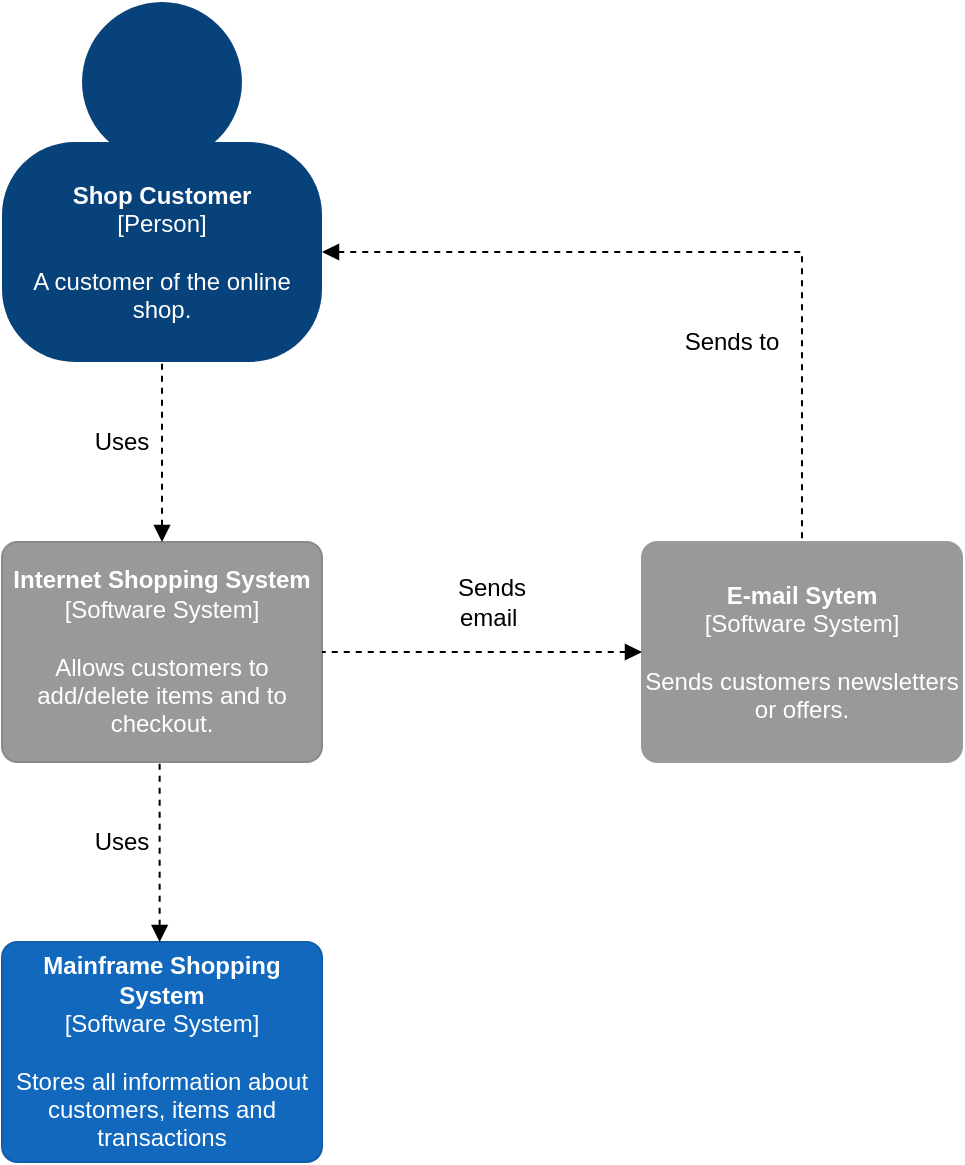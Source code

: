 <mxfile version="12.8.1" type="device"><diagram id="R9nMRlGJBQIZmCPSgQW9" name="Page-1"><mxGraphModel dx="1056" dy="607" grid="1" gridSize="10" guides="1" tooltips="1" connect="1" arrows="1" fold="1" page="1" pageScale="1" pageWidth="827" pageHeight="1169" math="0" shadow="0"><root><mxCell id="0"/><mxCell id="1" parent="0"/><mxCell id="0vr2_xvZ4gG1Ke_AR_oL-1" value="" style="group;rounded=0;labelBackgroundColor=none;fillColor=none;fontColor=#ffffff;align=center;html=1;" vertex="1" connectable="0" parent="1"><mxGeometry x="210" y="130" width="160" height="180" as="geometry"/><C4Person as="c4"/></mxCell><object label="&lt;b&gt;Shop Customer&lt;/b&gt;&lt;br&gt;&lt;div&gt;[Person]&lt;/div&gt;&lt;div&gt;&lt;br&gt;&lt;/div&gt;&lt;div&gt;A customer of the online shop.&lt;/div&gt;" placeholders="1" c4Name="name" c4Type="body" c4Description="Description" id="0vr2_xvZ4gG1Ke_AR_oL-2"><mxCell style="rounded=1;whiteSpace=wrap;html=1;labelBackgroundColor=none;fillColor=#08427b;fontColor=#ffffff;align=center;arcSize=33;strokeColor=3c7fc0;" vertex="1" parent="0vr2_xvZ4gG1Ke_AR_oL-1"><mxGeometry y="70" width="160" height="110" as="geometry"/><C4Person as="c4"/></mxCell></object><mxCell id="0vr2_xvZ4gG1Ke_AR_oL-3" value="" style="ellipse;whiteSpace=wrap;html=1;aspect=fixed;rounded=0;labelBackgroundColor=none;fillColor=#08427b;fontSize=12;fontColor=#ffffff;align=center;strokeColor=3c7fc0;" vertex="1" parent="0vr2_xvZ4gG1Ke_AR_oL-1"><mxGeometry x="40" width="80" height="80" as="geometry"/><C4Person as="c4"/></mxCell><object label="&lt;b&gt;Internet Shopping System&lt;/b&gt;&lt;br&gt;&lt;div&gt;[Software System]&lt;/div&gt;&lt;div&gt;&lt;br&gt;&lt;/div&gt;&lt;div&gt;Allows customers to add/delete items and to checkout.&lt;/div&gt;" placeholders="1" c4Name="name" c4Type="SoftwareSystemDependency" c4Description="Description" id="0vr2_xvZ4gG1Ke_AR_oL-5"><mxCell style="rounded=1;whiteSpace=wrap;html=1;labelBackgroundColor=none;fillColor=#999999;fontColor=#ffffff;align=center;arcSize=7;strokeColor=#8a8a8a;" vertex="1" parent="1"><mxGeometry x="210" y="400" width="160" height="110" as="geometry"/><C4SoftwareSystemDependency as="c4"/></mxCell></object><object label="&lt;b&gt;E-mail Sytem&lt;/b&gt;&lt;div&gt;[Software System]&lt;/div&gt;&lt;div&gt;&lt;br&gt;&lt;/div&gt;&lt;div&gt;Sends customers newsletters or offers.&lt;/div&gt;" placeholders="1" c4Name="name" c4Type="SoftwareSystem" c4Description="Description" id="0vr2_xvZ4gG1Ke_AR_oL-6"><mxCell style="rounded=1;whiteSpace=wrap;html=1;labelBackgroundColor=none;fillColor=#999999;fontColor=#ffffff;align=center;arcSize=7;strokeColor=#999999;" vertex="1" parent="1"><mxGeometry x="530" y="400" width="160" height="110" as="geometry"/><C4SoftwareSystem as="c4"/></mxCell></object><object label="&lt;b&gt;Mainframe Shopping System&lt;/b&gt;&lt;div&gt;[Software System]&lt;/div&gt;&lt;div&gt;&lt;br&gt;&lt;/div&gt;&lt;div&gt;Stores all information about customers, items and transactions&lt;/div&gt;" placeholders="1" c4Name="name" c4Type="SoftwareSystem" c4Description="Description" id="0vr2_xvZ4gG1Ke_AR_oL-7"><mxCell style="rounded=1;whiteSpace=wrap;html=1;labelBackgroundColor=none;fillColor=#1168bd;fontColor=#ffffff;align=center;arcSize=7;strokeColor=#0f5eaa;" vertex="1" parent="1"><mxGeometry x="210" y="600" width="160" height="110" as="geometry"/><C4SoftwareSystem as="c4"/></mxCell></object><mxCell id="0vr2_xvZ4gG1Ke_AR_oL-8" value="" style="endArrow=none;dashed=1;html=1;entryX=0.5;entryY=1;entryDx=0;entryDy=0;exitX=0.5;exitY=0;exitDx=0;exitDy=0;startArrow=block;startFill=1;" edge="1" parent="1" source="0vr2_xvZ4gG1Ke_AR_oL-5" target="0vr2_xvZ4gG1Ke_AR_oL-2"><mxGeometry width="50" height="50" relative="1" as="geometry"><mxPoint x="300" y="490" as="sourcePoint"/><mxPoint x="350" y="440" as="targetPoint"/></mxGeometry></mxCell><mxCell id="0vr2_xvZ4gG1Ke_AR_oL-9" value="Uses" style="text;html=1;strokeColor=none;fillColor=none;align=center;verticalAlign=middle;whiteSpace=wrap;rounded=0;" vertex="1" parent="1"><mxGeometry x="250" y="340" width="40" height="20" as="geometry"/></mxCell><mxCell id="0vr2_xvZ4gG1Ke_AR_oL-11" style="edgeStyle=orthogonalEdgeStyle;rounded=0;orthogonalLoop=1;jettySize=auto;html=1;exitX=1;exitY=0.5;exitDx=0;exitDy=0;entryX=0.5;entryY=0;entryDx=0;entryDy=0;startArrow=block;startFill=1;endArrow=none;endFill=0;dashed=1;" edge="1" parent="1" source="0vr2_xvZ4gG1Ke_AR_oL-2" target="0vr2_xvZ4gG1Ke_AR_oL-6"><mxGeometry relative="1" as="geometry"/></mxCell><mxCell id="0vr2_xvZ4gG1Ke_AR_oL-12" value="Sends to" style="text;html=1;strokeColor=none;fillColor=none;align=center;verticalAlign=middle;whiteSpace=wrap;rounded=0;" vertex="1" parent="1"><mxGeometry x="540" y="290" width="70" height="20" as="geometry"/></mxCell><mxCell id="0vr2_xvZ4gG1Ke_AR_oL-13" value="" style="endArrow=none;dashed=1;html=1;entryX=0.5;entryY=1;entryDx=0;entryDy=0;exitX=0.5;exitY=0;exitDx=0;exitDy=0;startArrow=block;startFill=1;" edge="1" parent="1"><mxGeometry width="50" height="50" relative="1" as="geometry"><mxPoint x="288.82" y="600" as="sourcePoint"/><mxPoint x="288.82" y="510" as="targetPoint"/></mxGeometry></mxCell><mxCell id="0vr2_xvZ4gG1Ke_AR_oL-14" value="Uses" style="text;html=1;strokeColor=none;fillColor=none;align=center;verticalAlign=middle;whiteSpace=wrap;rounded=0;" vertex="1" parent="1"><mxGeometry x="250" y="540" width="40" height="20" as="geometry"/></mxCell><mxCell id="0vr2_xvZ4gG1Ke_AR_oL-15" value="" style="endArrow=none;dashed=1;html=1;entryX=1;entryY=0.5;entryDx=0;entryDy=0;exitX=0;exitY=0.5;exitDx=0;exitDy=0;startArrow=block;startFill=1;" edge="1" parent="1" source="0vr2_xvZ4gG1Ke_AR_oL-6" target="0vr2_xvZ4gG1Ke_AR_oL-5"><mxGeometry width="50" height="50" relative="1" as="geometry"><mxPoint x="460" y="500" as="sourcePoint"/><mxPoint x="460" y="410" as="targetPoint"/></mxGeometry></mxCell><mxCell id="0vr2_xvZ4gG1Ke_AR_oL-16" value="Sends email&amp;nbsp;" style="text;html=1;strokeColor=none;fillColor=none;align=center;verticalAlign=middle;whiteSpace=wrap;rounded=0;" vertex="1" parent="1"><mxGeometry x="420" y="420" width="70" height="20" as="geometry"/></mxCell></root></mxGraphModel></diagram></mxfile>